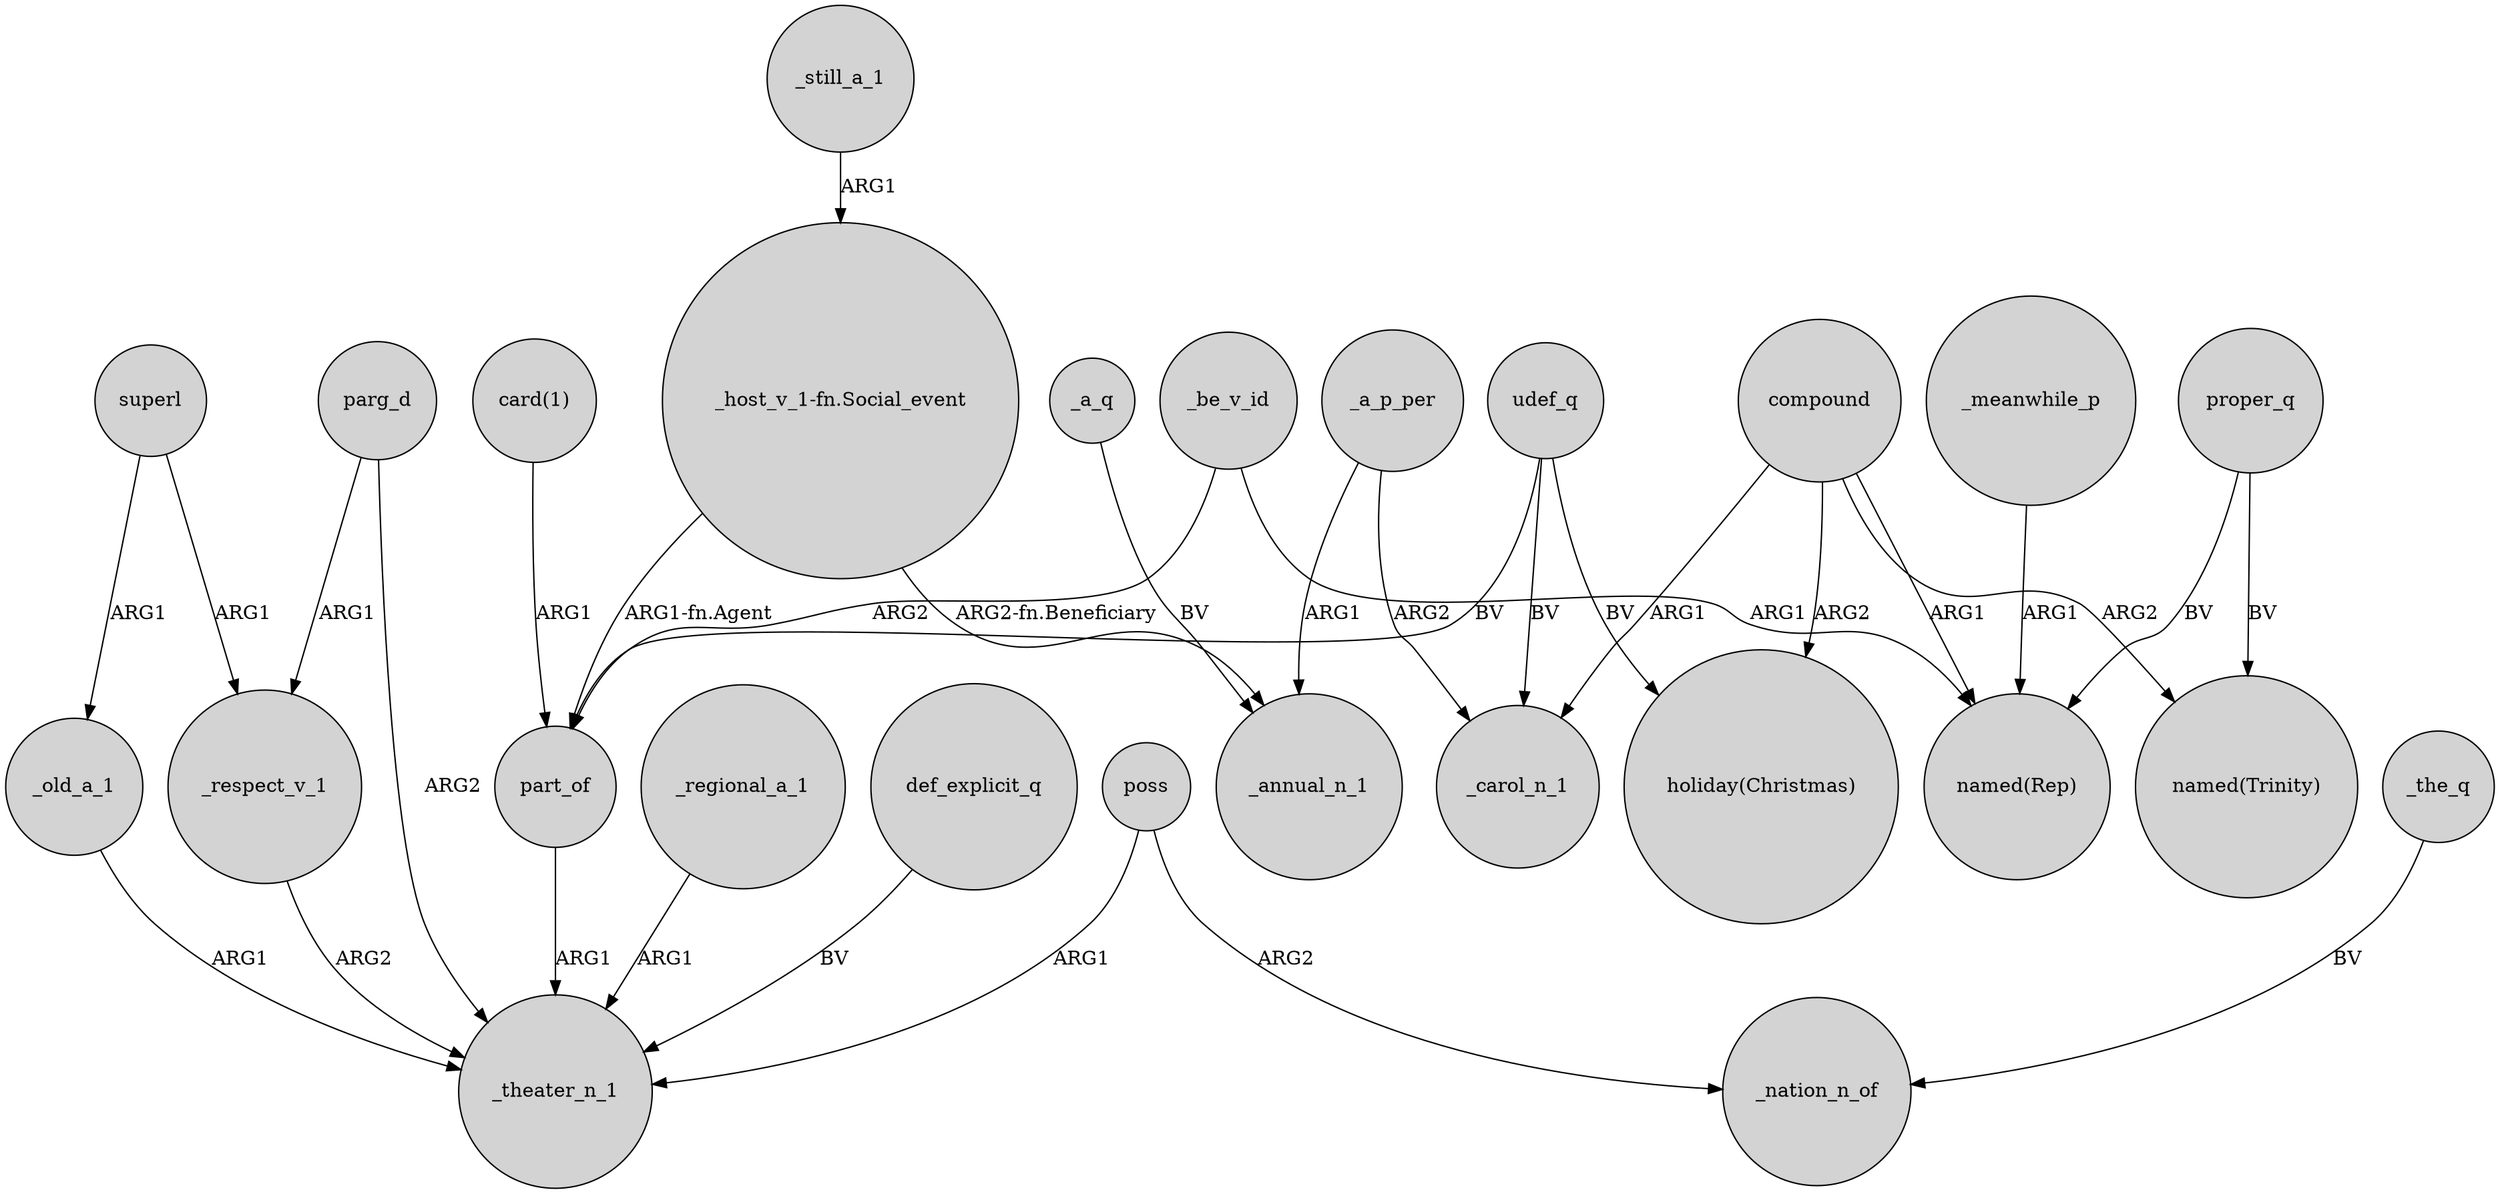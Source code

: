 digraph {
	node [shape=circle style=filled]
	_regional_a_1 -> _theater_n_1 [label=ARG1]
	udef_q -> part_of [label=BV]
	parg_d -> _respect_v_1 [label=ARG1]
	_a_q -> _annual_n_1 [label=BV]
	_a_p_per -> _carol_n_1 [label=ARG2]
	_old_a_1 -> _theater_n_1 [label=ARG1]
	superl -> _old_a_1 [label=ARG1]
	_meanwhile_p -> "named(Rep)" [label=ARG1]
	"_host_v_1-fn.Social_event" -> part_of [label="ARG1-fn.Agent"]
	"_host_v_1-fn.Social_event" -> _annual_n_1 [label="ARG2-fn.Beneficiary"]
	udef_q -> _carol_n_1 [label=BV]
	compound -> "named(Trinity)" [label=ARG2]
	proper_q -> "named(Trinity)" [label=BV]
	parg_d -> _theater_n_1 [label=ARG2]
	_a_p_per -> _annual_n_1 [label=ARG1]
	_the_q -> _nation_n_of [label=BV]
	_respect_v_1 -> _theater_n_1 [label=ARG2]
	proper_q -> "named(Rep)" [label=BV]
	poss -> _nation_n_of [label=ARG2]
	udef_q -> "holiday(Christmas)" [label=BV]
	"card(1)" -> part_of [label=ARG1]
	_still_a_1 -> "_host_v_1-fn.Social_event" [label=ARG1]
	_be_v_id -> "named(Rep)" [label=ARG1]
	compound -> "holiday(Christmas)" [label=ARG2]
	def_explicit_q -> _theater_n_1 [label=BV]
	_be_v_id -> part_of [label=ARG2]
	compound -> _carol_n_1 [label=ARG1]
	poss -> _theater_n_1 [label=ARG1]
	compound -> "named(Rep)" [label=ARG1]
	part_of -> _theater_n_1 [label=ARG1]
	superl -> _respect_v_1 [label=ARG1]
}

